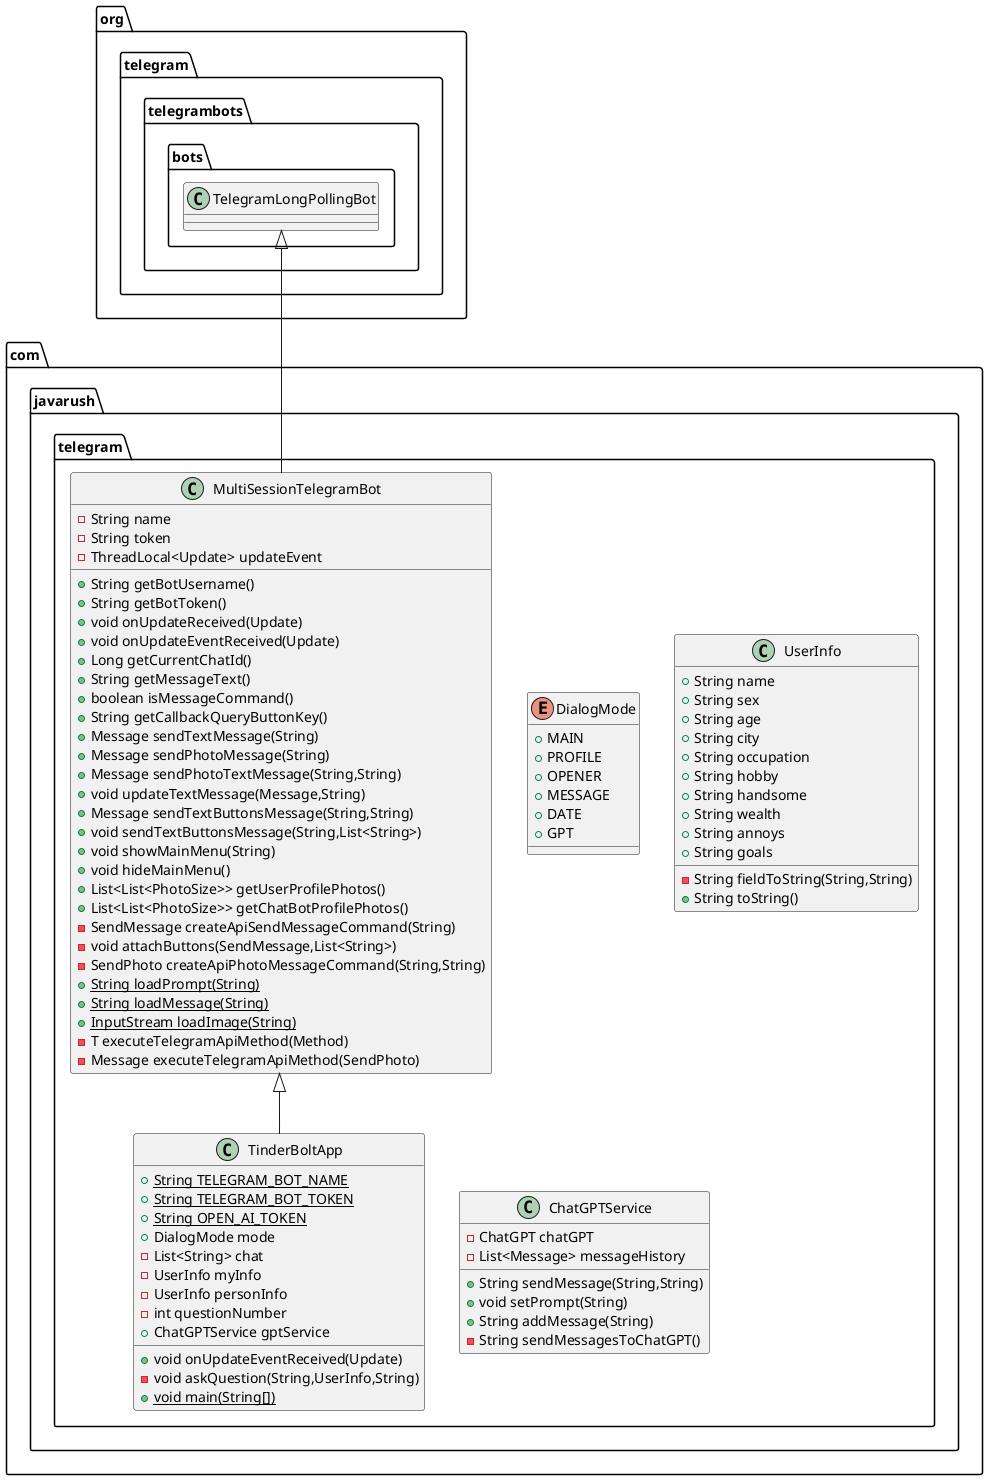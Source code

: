 @startuml
class com.javarush.telegram.TinderBoltApp {
+ {static} String TELEGRAM_BOT_NAME
+ {static} String TELEGRAM_BOT_TOKEN
+ {static} String OPEN_AI_TOKEN
+ DialogMode mode
- List<String> chat
- UserInfo myInfo
- UserInfo personInfo
- int questionNumber
+ ChatGPTService gptService
+ void onUpdateEventReceived(Update)
- void askQuestion(String,UserInfo,String)
+ {static} void main(String[])
}


enum com.javarush.telegram.DialogMode {
+  MAIN
+  PROFILE
+  OPENER
+  MESSAGE
+  DATE
+  GPT
}

class com.javarush.telegram.UserInfo {
+ String name
+ String sex
+ String age
+ String city
+ String occupation
+ String hobby
+ String handsome
+ String wealth
+ String annoys
+ String goals
- String fieldToString(String,String)
+ String toString()
}


class com.javarush.telegram.MultiSessionTelegramBot {
- String name
- String token
- ThreadLocal<Update> updateEvent
+ String getBotUsername()
+ String getBotToken()
+ void onUpdateReceived(Update)
+ void onUpdateEventReceived(Update)
+ Long getCurrentChatId()
+ String getMessageText()
+ boolean isMessageCommand()
+ String getCallbackQueryButtonKey()
+ Message sendTextMessage(String)
+ Message sendPhotoMessage(String)
+ Message sendPhotoTextMessage(String,String)
+ void updateTextMessage(Message,String)
+ Message sendTextButtonsMessage(String,String)
+ void sendTextButtonsMessage(String,List<String>)
+ void showMainMenu(String)
+ void hideMainMenu()
+ List<List<PhotoSize>> getUserProfilePhotos()
+ List<List<PhotoSize>> getChatBotProfilePhotos()
- SendMessage createApiSendMessageCommand(String)
- void attachButtons(SendMessage,List<String>)
- SendPhoto createApiPhotoMessageCommand(String,String)
+ {static} String loadPrompt(String)
+ {static} String loadMessage(String)
+ {static} InputStream loadImage(String)
- T executeTelegramApiMethod(Method)
- Message executeTelegramApiMethod(SendPhoto)
}


class com.javarush.telegram.ChatGPTService {
- ChatGPT chatGPT
- List<Message> messageHistory
+ String sendMessage(String,String)
+ void setPrompt(String)
+ String addMessage(String)
- String sendMessagesToChatGPT()
}




com.javarush.telegram.MultiSessionTelegramBot <|-- com.javarush.telegram.TinderBoltApp
org.telegram.telegrambots.bots.TelegramLongPollingBot <|-- com.javarush.telegram.MultiSessionTelegramBot
@enduml